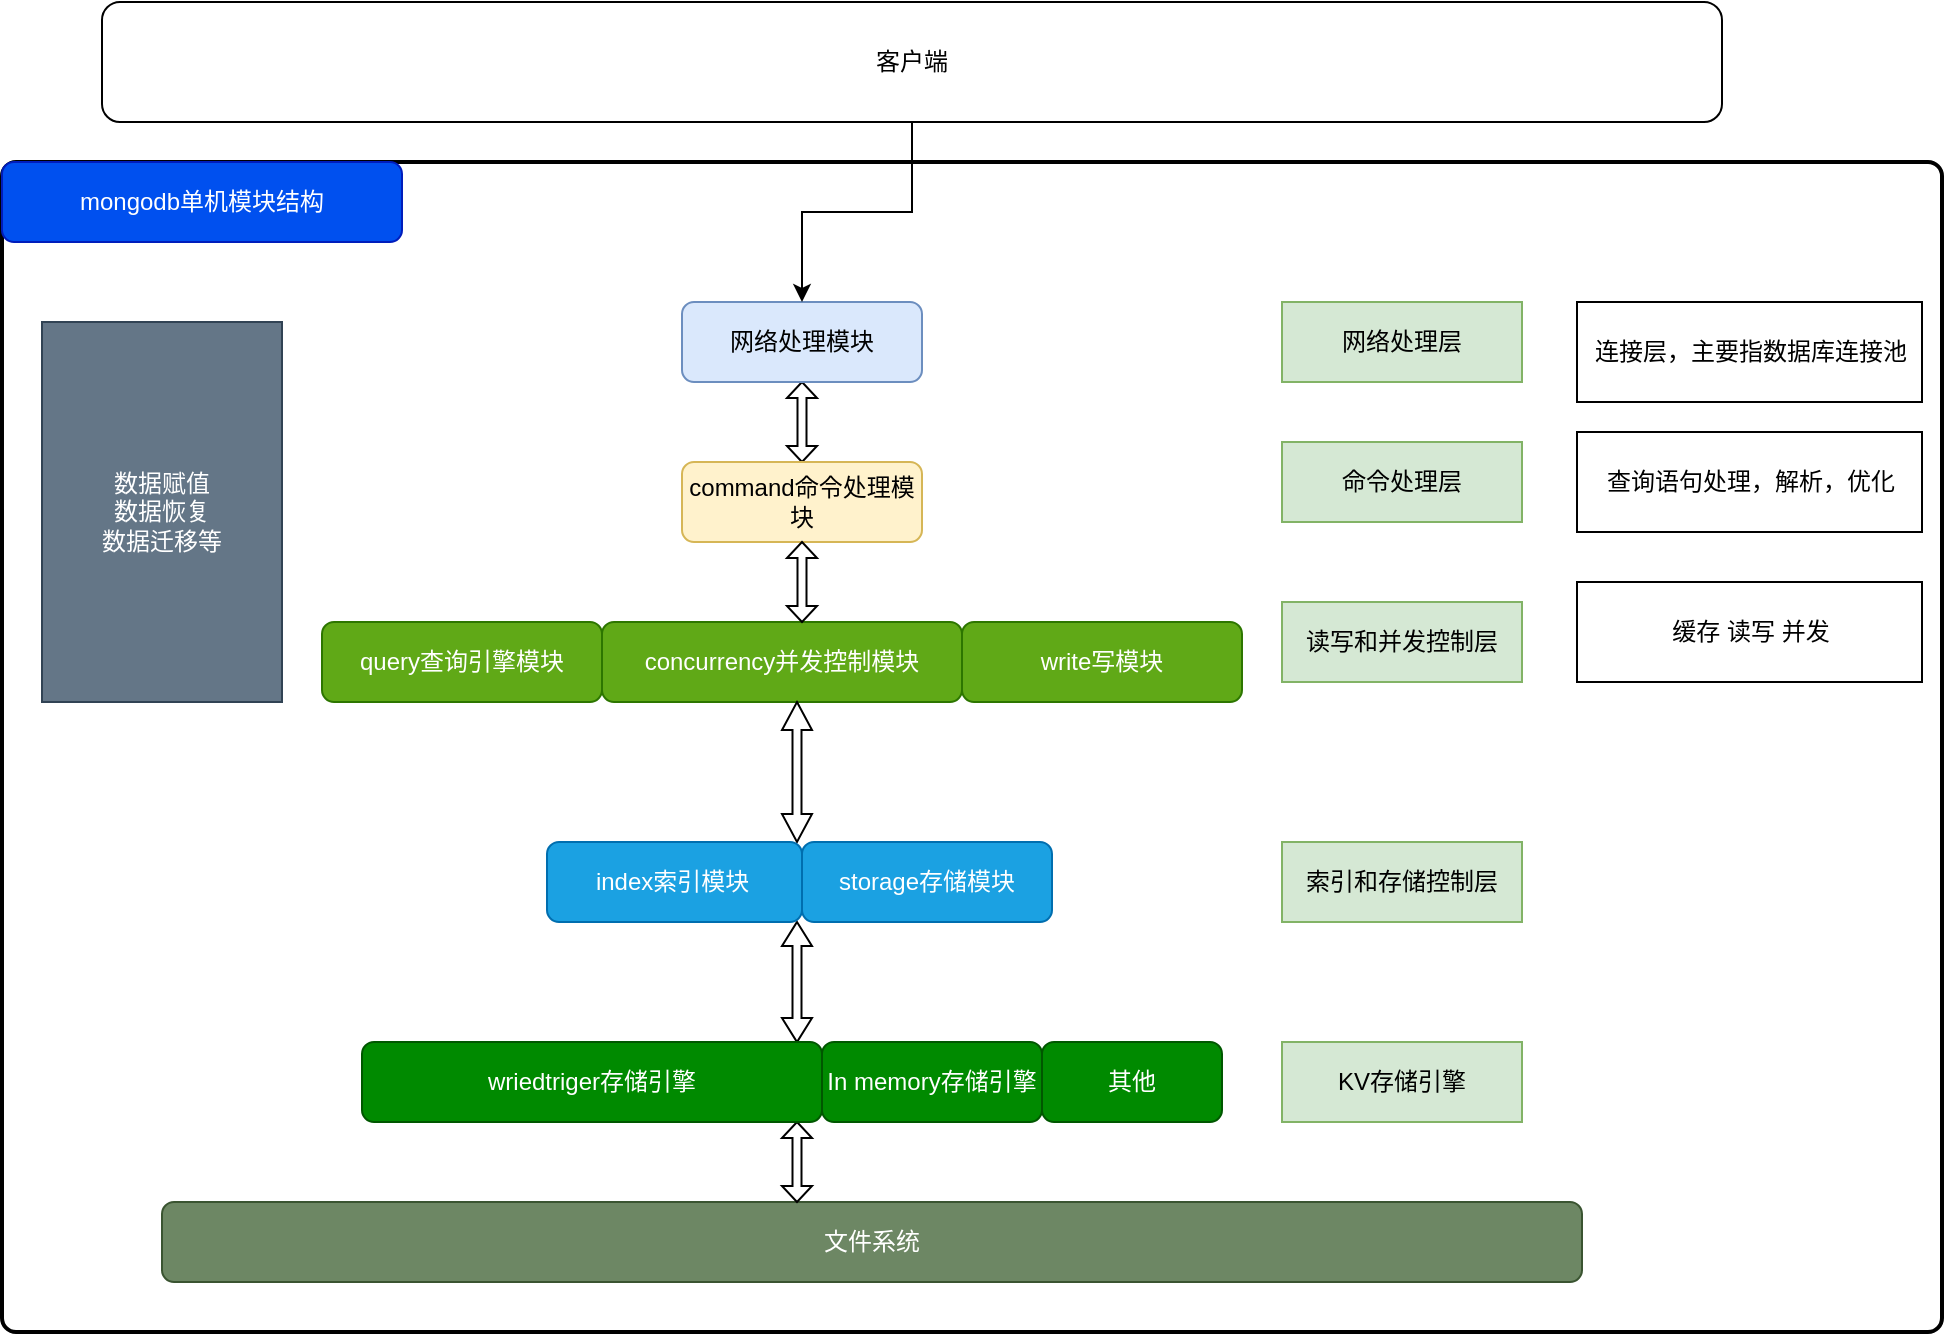 <mxfile version="20.8.23" type="github">
  <diagram name="第 1 页" id="o8ljjgJDXuDi5uR8yeZR">
    <mxGraphModel dx="2261" dy="1933" grid="1" gridSize="10" guides="1" tooltips="1" connect="1" arrows="1" fold="1" page="1" pageScale="1" pageWidth="827" pageHeight="1169" math="0" shadow="0">
      <root>
        <mxCell id="0" />
        <mxCell id="1" parent="0" />
        <mxCell id="5sS7ZfewBmRh2sbd-nhQ-1" value="" style="rounded=1;whiteSpace=wrap;html=1;absoluteArcSize=1;arcSize=14;strokeWidth=2;" vertex="1" parent="1">
          <mxGeometry x="-150" width="970" height="585" as="geometry" />
        </mxCell>
        <mxCell id="5sS7ZfewBmRh2sbd-nhQ-7" value="网络处理层" style="rounded=0;whiteSpace=wrap;html=1;fillColor=#d5e8d4;strokeColor=#82b366;" vertex="1" parent="1">
          <mxGeometry x="490" y="70" width="120" height="40" as="geometry" />
        </mxCell>
        <mxCell id="5sS7ZfewBmRh2sbd-nhQ-8" value="命令处理层" style="rounded=0;whiteSpace=wrap;html=1;fillColor=#d5e8d4;strokeColor=#82b366;" vertex="1" parent="1">
          <mxGeometry x="490" y="140" width="120" height="40" as="geometry" />
        </mxCell>
        <mxCell id="5sS7ZfewBmRh2sbd-nhQ-9" value="读写和并发控制层" style="rounded=0;whiteSpace=wrap;html=1;fillColor=#d5e8d4;strokeColor=#82b366;" vertex="1" parent="1">
          <mxGeometry x="490" y="220" width="120" height="40" as="geometry" />
        </mxCell>
        <mxCell id="5sS7ZfewBmRh2sbd-nhQ-11" value="索引和存储控制层" style="rounded=0;whiteSpace=wrap;html=1;fillColor=#d5e8d4;strokeColor=#82b366;" vertex="1" parent="1">
          <mxGeometry x="490" y="340" width="120" height="40" as="geometry" />
        </mxCell>
        <mxCell id="5sS7ZfewBmRh2sbd-nhQ-12" value="KV存储引擎" style="rounded=0;whiteSpace=wrap;html=1;fillColor=#d5e8d4;strokeColor=#82b366;" vertex="1" parent="1">
          <mxGeometry x="490" y="440" width="120" height="40" as="geometry" />
        </mxCell>
        <mxCell id="5sS7ZfewBmRh2sbd-nhQ-14" value="" style="shape=doubleArrow;whiteSpace=wrap;html=1;direction=south;" vertex="1" parent="1">
          <mxGeometry x="242.5" y="110" width="15" height="40" as="geometry" />
        </mxCell>
        <mxCell id="5sS7ZfewBmRh2sbd-nhQ-15" value="网络处理模块" style="rounded=1;whiteSpace=wrap;html=1;fillColor=#dae8fc;strokeColor=#6c8ebf;" vertex="1" parent="1">
          <mxGeometry x="190" y="70" width="120" height="40" as="geometry" />
        </mxCell>
        <mxCell id="5sS7ZfewBmRh2sbd-nhQ-16" value="command命令处理模块" style="rounded=1;whiteSpace=wrap;html=1;fillColor=#fff2cc;strokeColor=#d6b656;" vertex="1" parent="1">
          <mxGeometry x="190" y="150" width="120" height="40" as="geometry" />
        </mxCell>
        <mxCell id="5sS7ZfewBmRh2sbd-nhQ-17" value="concurrency并发控制模块" style="rounded=1;whiteSpace=wrap;html=1;fillColor=#60a917;fontColor=#ffffff;strokeColor=#2D7600;" vertex="1" parent="1">
          <mxGeometry x="150" y="230" width="180" height="40" as="geometry" />
        </mxCell>
        <mxCell id="5sS7ZfewBmRh2sbd-nhQ-20" value="" style="shape=doubleArrow;whiteSpace=wrap;html=1;direction=south;" vertex="1" parent="1">
          <mxGeometry x="242.5" y="190" width="15" height="40" as="geometry" />
        </mxCell>
        <mxCell id="5sS7ZfewBmRh2sbd-nhQ-21" value="" style="shape=doubleArrow;whiteSpace=wrap;html=1;direction=south;" vertex="1" parent="1">
          <mxGeometry x="240" y="380" width="15" height="60" as="geometry" />
        </mxCell>
        <mxCell id="5sS7ZfewBmRh2sbd-nhQ-22" value="" style="shape=doubleArrow;whiteSpace=wrap;html=1;direction=south;" vertex="1" parent="1">
          <mxGeometry x="240" y="270" width="15" height="70" as="geometry" />
        </mxCell>
        <mxCell id="5sS7ZfewBmRh2sbd-nhQ-23" value="index索引模块&lt;span style=&quot;white-space: pre;&quot;&gt;	&lt;/span&gt;" style="rounded=1;whiteSpace=wrap;html=1;fillColor=#1ba1e2;fontColor=#ffffff;strokeColor=#006EAF;" vertex="1" parent="1">
          <mxGeometry x="122.5" y="340" width="127.5" height="40" as="geometry" />
        </mxCell>
        <mxCell id="5sS7ZfewBmRh2sbd-nhQ-26" value="In memory存储引擎" style="rounded=1;whiteSpace=wrap;html=1;fillColor=#008a00;fontColor=#ffffff;strokeColor=#005700;" vertex="1" parent="1">
          <mxGeometry x="260" y="440" width="110" height="40" as="geometry" />
        </mxCell>
        <mxCell id="5sS7ZfewBmRh2sbd-nhQ-29" value="write写模块" style="rounded=1;whiteSpace=wrap;html=1;fillColor=#60a917;fontColor=#ffffff;strokeColor=#2D7600;" vertex="1" parent="1">
          <mxGeometry x="330" y="230" width="140" height="40" as="geometry" />
        </mxCell>
        <mxCell id="5sS7ZfewBmRh2sbd-nhQ-30" value="query查询引擎模块" style="rounded=1;whiteSpace=wrap;html=1;fillColor=#60a917;fontColor=#ffffff;strokeColor=#2D7600;" vertex="1" parent="1">
          <mxGeometry x="10" y="230" width="140" height="40" as="geometry" />
        </mxCell>
        <mxCell id="5sS7ZfewBmRh2sbd-nhQ-31" value="storage存储模块" style="rounded=1;whiteSpace=wrap;html=1;fillColor=#1ba1e2;fontColor=#ffffff;strokeColor=#006EAF;" vertex="1" parent="1">
          <mxGeometry x="250" y="340" width="125" height="40" as="geometry" />
        </mxCell>
        <mxCell id="5sS7ZfewBmRh2sbd-nhQ-32" value="mongodb单机模块结构" style="rounded=1;whiteSpace=wrap;html=1;fillColor=#0050ef;fontColor=#ffffff;strokeColor=#001DBC;" vertex="1" parent="1">
          <mxGeometry x="-150" width="200" height="40" as="geometry" />
        </mxCell>
        <mxCell id="5sS7ZfewBmRh2sbd-nhQ-43" value="" style="edgeStyle=orthogonalEdgeStyle;rounded=0;orthogonalLoop=1;jettySize=auto;html=1;" edge="1" parent="1" source="5sS7ZfewBmRh2sbd-nhQ-33" target="5sS7ZfewBmRh2sbd-nhQ-15">
          <mxGeometry relative="1" as="geometry" />
        </mxCell>
        <mxCell id="5sS7ZfewBmRh2sbd-nhQ-33" value="客户端&lt;br&gt;" style="rounded=1;whiteSpace=wrap;html=1;" vertex="1" parent="1">
          <mxGeometry x="-100" y="-80" width="810" height="60" as="geometry" />
        </mxCell>
        <mxCell id="5sS7ZfewBmRh2sbd-nhQ-34" value="连接层，主要指数据库连接池" style="rounded=0;whiteSpace=wrap;html=1;" vertex="1" parent="1">
          <mxGeometry x="637.5" y="70" width="172.5" height="50" as="geometry" />
        </mxCell>
        <mxCell id="5sS7ZfewBmRh2sbd-nhQ-35" value="查询语句处理，解析，优化" style="rounded=0;whiteSpace=wrap;html=1;" vertex="1" parent="1">
          <mxGeometry x="637.5" y="135" width="172.5" height="50" as="geometry" />
        </mxCell>
        <mxCell id="5sS7ZfewBmRh2sbd-nhQ-36" value="数据赋值&lt;br&gt;数据恢复&lt;br&gt;数据迁移等" style="rounded=0;whiteSpace=wrap;html=1;fillColor=#647687;fontColor=#ffffff;strokeColor=#314354;" vertex="1" parent="1">
          <mxGeometry x="-130" y="80" width="120" height="190" as="geometry" />
        </mxCell>
        <mxCell id="5sS7ZfewBmRh2sbd-nhQ-37" value="文件系统" style="rounded=1;whiteSpace=wrap;html=1;fillColor=#6d8764;fontColor=#ffffff;strokeColor=#3A5431;" vertex="1" parent="1">
          <mxGeometry x="-70" y="520" width="710" height="40" as="geometry" />
        </mxCell>
        <mxCell id="5sS7ZfewBmRh2sbd-nhQ-39" value="缓存 读写 并发" style="rounded=0;whiteSpace=wrap;html=1;" vertex="1" parent="1">
          <mxGeometry x="637.5" y="210" width="172.5" height="50" as="geometry" />
        </mxCell>
        <mxCell id="5sS7ZfewBmRh2sbd-nhQ-40" value="" style="shape=doubleArrow;whiteSpace=wrap;html=1;direction=south;" vertex="1" parent="1">
          <mxGeometry x="240" y="480" width="15" height="40" as="geometry" />
        </mxCell>
        <mxCell id="5sS7ZfewBmRh2sbd-nhQ-41" value="wriedtriger存储引擎" style="rounded=1;whiteSpace=wrap;html=1;fillColor=#008a00;fontColor=#ffffff;strokeColor=#005700;" vertex="1" parent="1">
          <mxGeometry x="30" y="440" width="230" height="40" as="geometry" />
        </mxCell>
        <mxCell id="5sS7ZfewBmRh2sbd-nhQ-42" value="其他" style="rounded=1;whiteSpace=wrap;html=1;fillColor=#008a00;fontColor=#ffffff;strokeColor=#005700;" vertex="1" parent="1">
          <mxGeometry x="370" y="440" width="90" height="40" as="geometry" />
        </mxCell>
      </root>
    </mxGraphModel>
  </diagram>
</mxfile>
